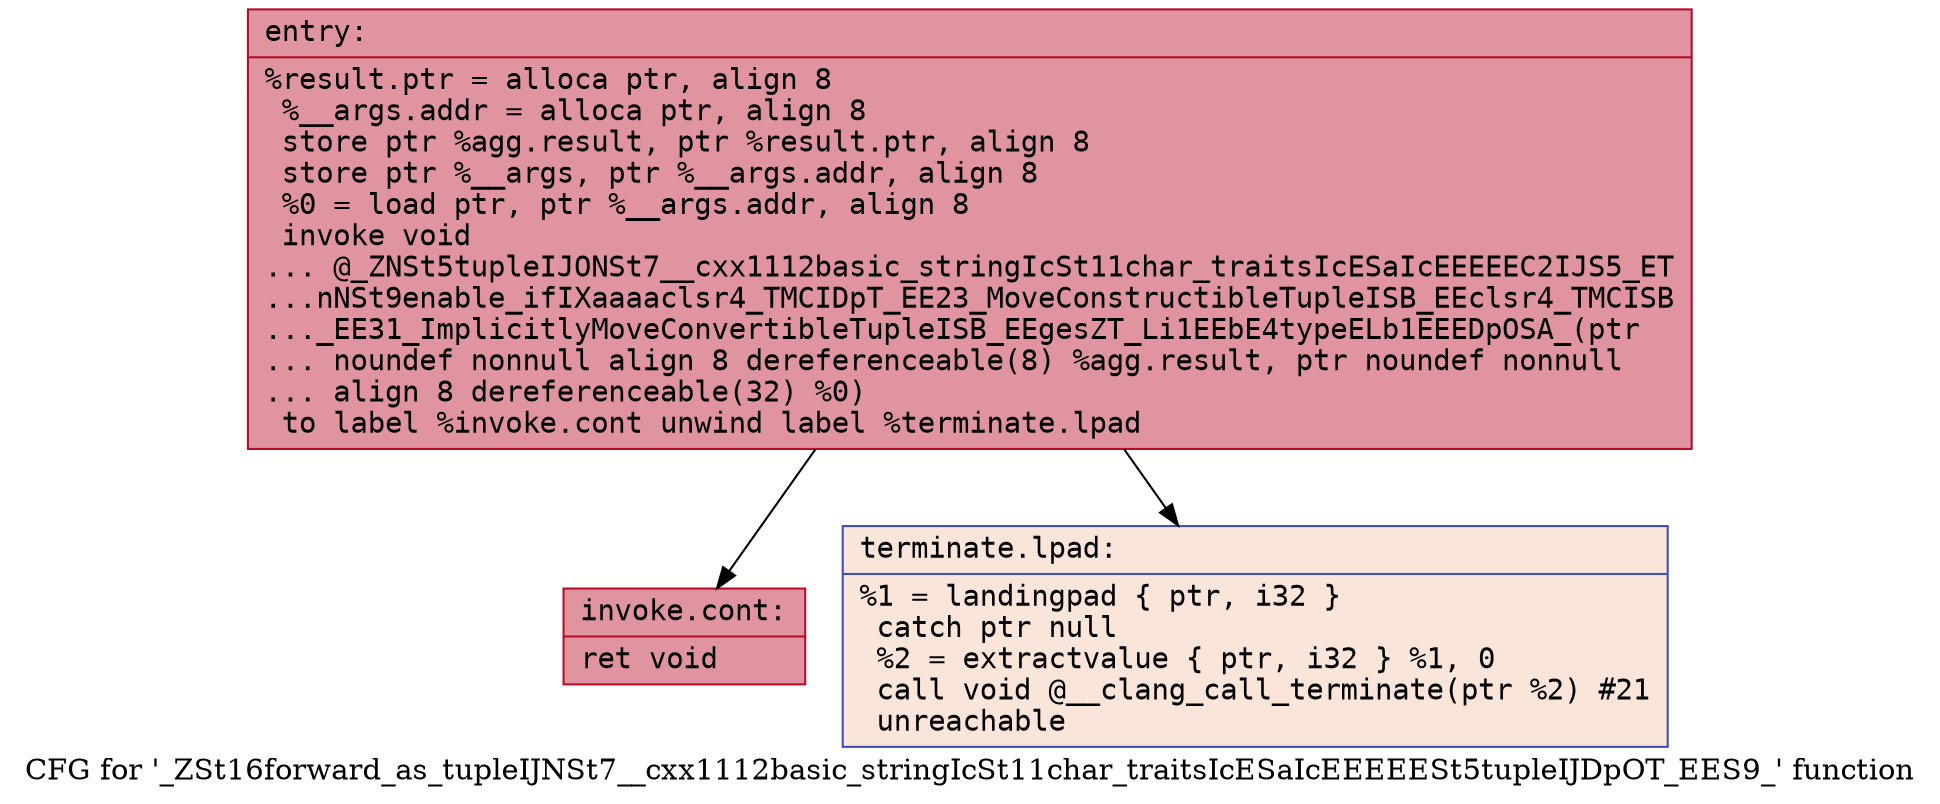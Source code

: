 digraph "CFG for '_ZSt16forward_as_tupleIJNSt7__cxx1112basic_stringIcSt11char_traitsIcESaIcEEEEESt5tupleIJDpOT_EES9_' function" {
	label="CFG for '_ZSt16forward_as_tupleIJNSt7__cxx1112basic_stringIcSt11char_traitsIcESaIcEEEEESt5tupleIJDpOT_EES9_' function";

	Node0x556bfea17950 [shape=record,color="#b70d28ff", style=filled, fillcolor="#b70d2870" fontname="Courier",label="{entry:\l|  %result.ptr = alloca ptr, align 8\l  %__args.addr = alloca ptr, align 8\l  store ptr %agg.result, ptr %result.ptr, align 8\l  store ptr %__args, ptr %__args.addr, align 8\l  %0 = load ptr, ptr %__args.addr, align 8\l  invoke void\l... @_ZNSt5tupleIJONSt7__cxx1112basic_stringIcSt11char_traitsIcESaIcEEEEEC2IJS5_ET\l...nNSt9enable_ifIXaaaaclsr4_TMCIDpT_EE23_MoveConstructibleTupleISB_EEclsr4_TMCISB\l..._EE31_ImplicitlyMoveConvertibleTupleISB_EEgesZT_Li1EEbE4typeELb1EEEDpOSA_(ptr\l... noundef nonnull align 8 dereferenceable(8) %agg.result, ptr noundef nonnull\l... align 8 dereferenceable(32) %0)\l          to label %invoke.cont unwind label %terminate.lpad\l}"];
	Node0x556bfea17950 -> Node0x556bfea17c40[tooltip="entry -> invoke.cont\nProbability 100.00%" ];
	Node0x556bfea17950 -> Node0x556bfea17cc0[tooltip="entry -> terminate.lpad\nProbability 0.00%" ];
	Node0x556bfea17c40 [shape=record,color="#b70d28ff", style=filled, fillcolor="#b70d2870" fontname="Courier",label="{invoke.cont:\l|  ret void\l}"];
	Node0x556bfea17cc0 [shape=record,color="#3d50c3ff", style=filled, fillcolor="#f4c5ad70" fontname="Courier",label="{terminate.lpad:\l|  %1 = landingpad \{ ptr, i32 \}\l          catch ptr null\l  %2 = extractvalue \{ ptr, i32 \} %1, 0\l  call void @__clang_call_terminate(ptr %2) #21\l  unreachable\l}"];
}
